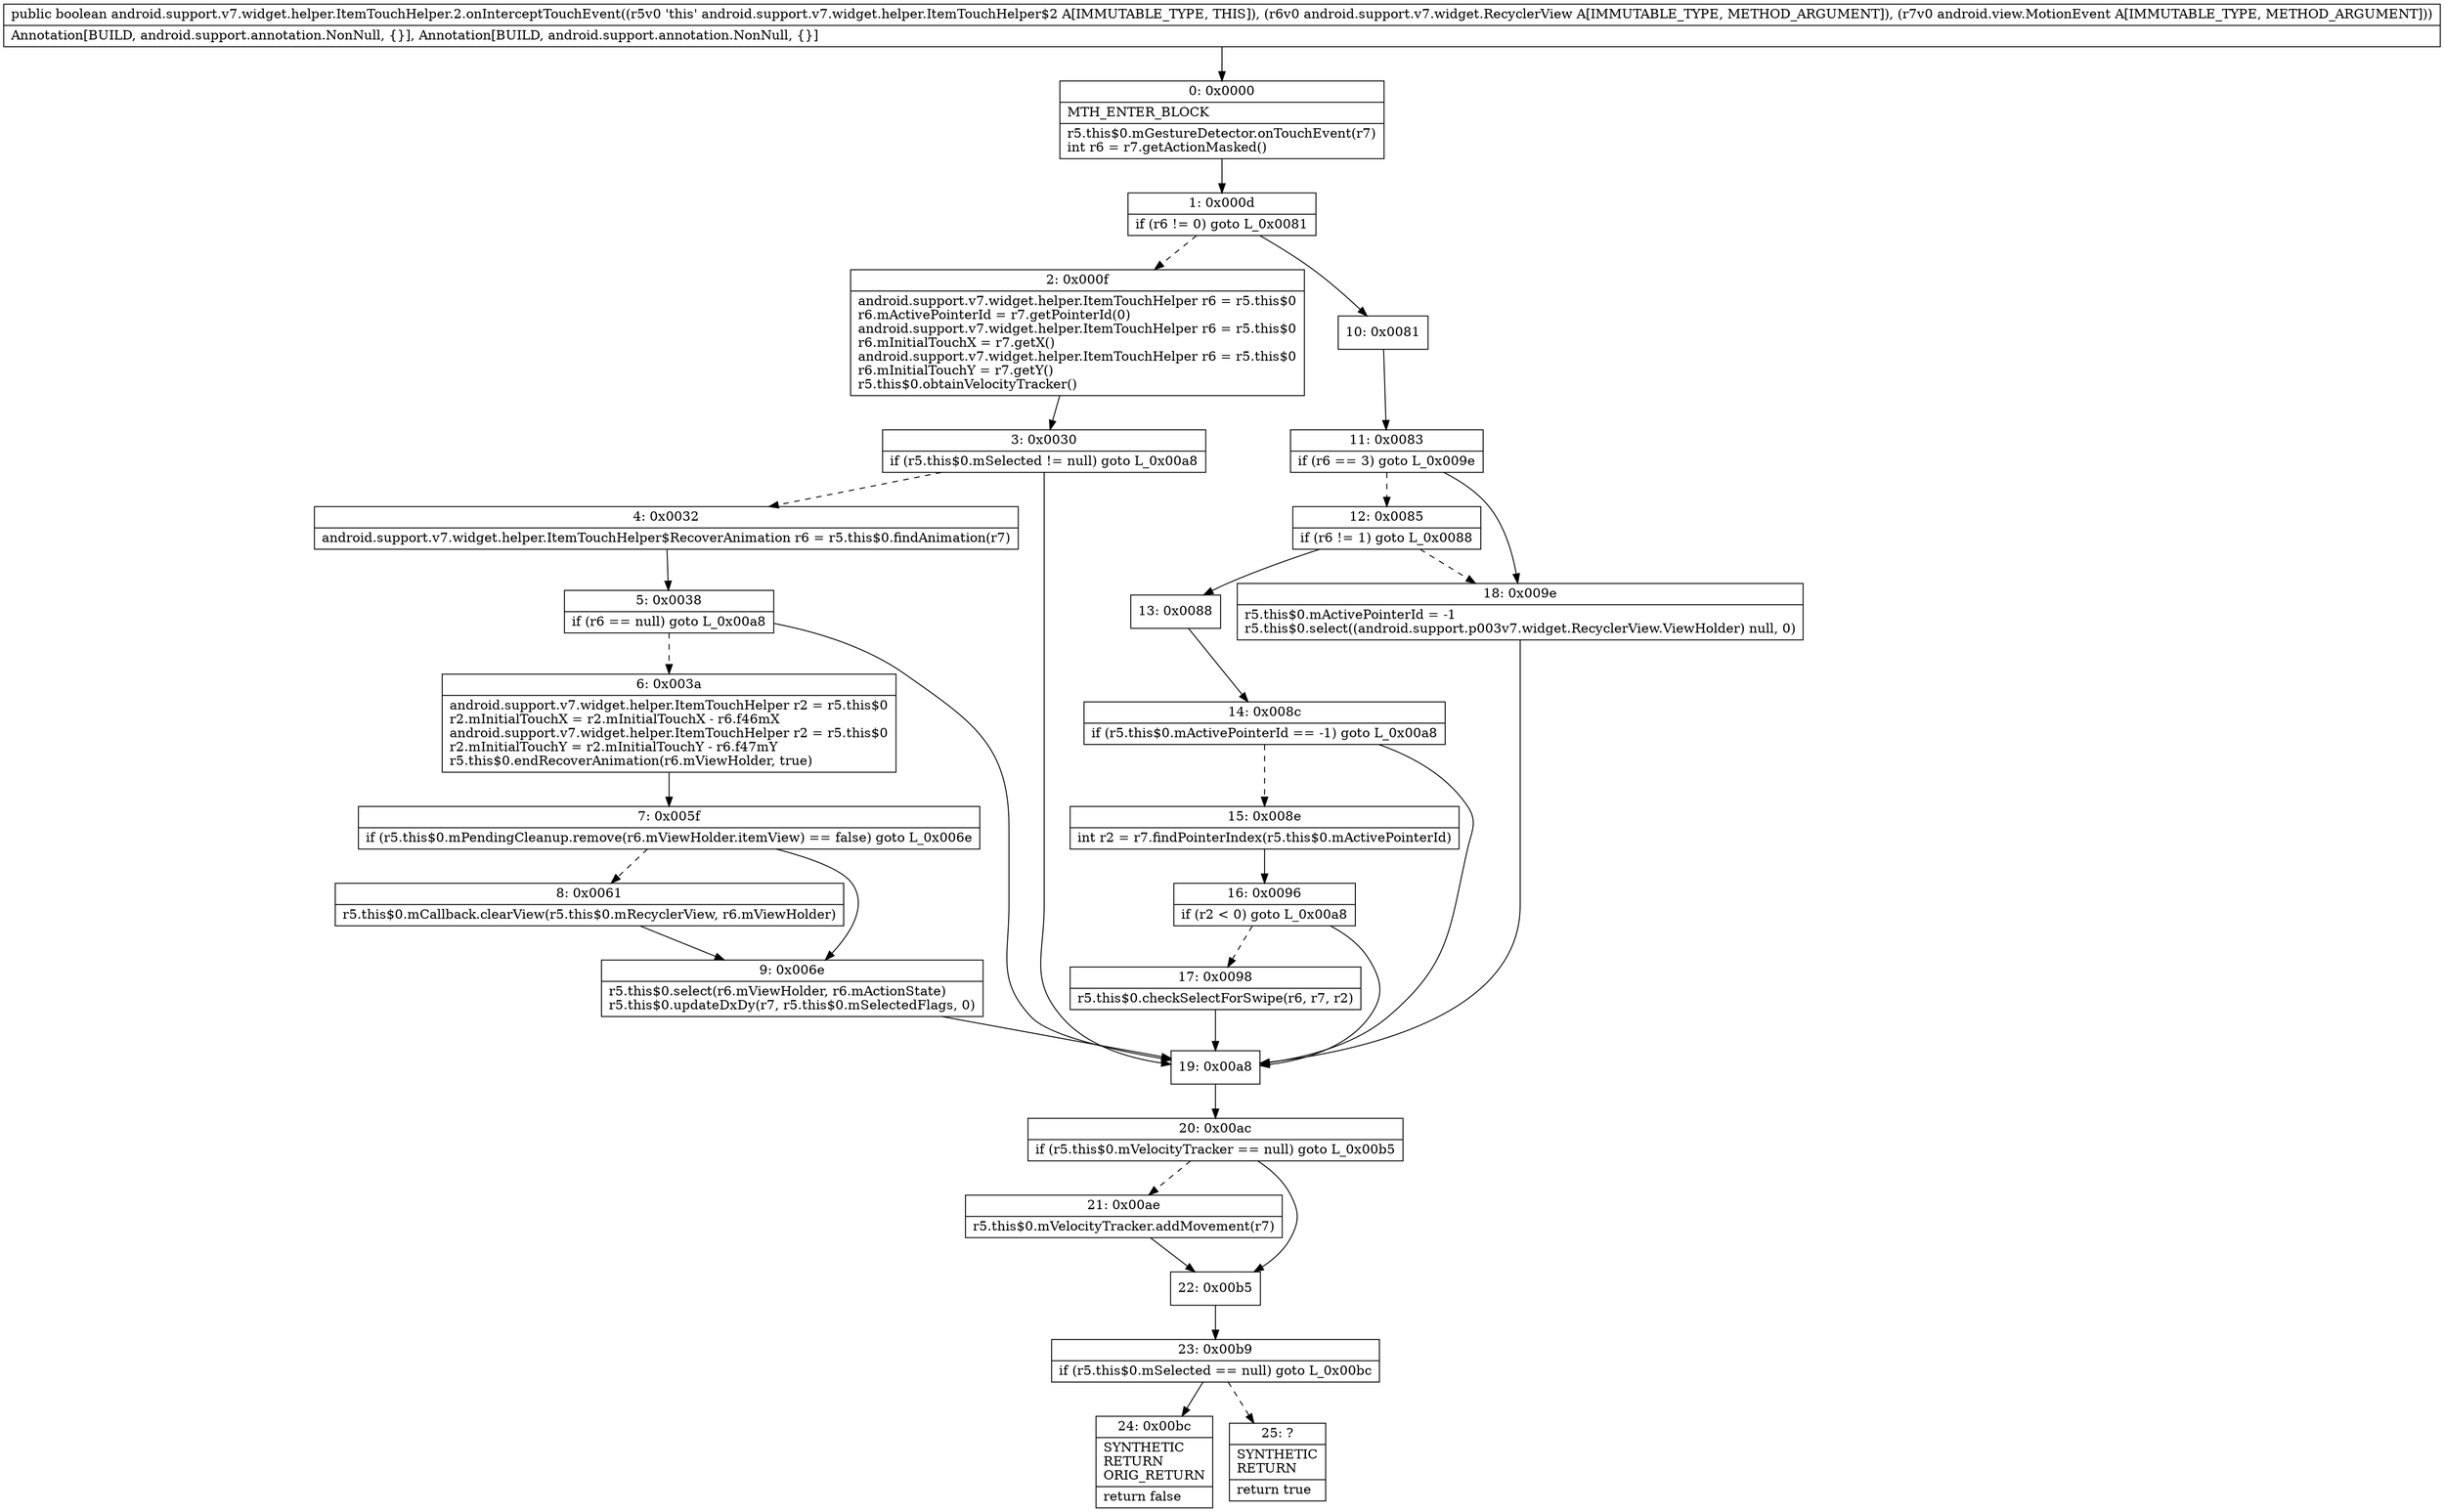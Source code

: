 digraph "CFG forandroid.support.v7.widget.helper.ItemTouchHelper.2.onInterceptTouchEvent(Landroid\/support\/v7\/widget\/RecyclerView;Landroid\/view\/MotionEvent;)Z" {
Node_0 [shape=record,label="{0\:\ 0x0000|MTH_ENTER_BLOCK\l|r5.this$0.mGestureDetector.onTouchEvent(r7)\lint r6 = r7.getActionMasked()\l}"];
Node_1 [shape=record,label="{1\:\ 0x000d|if (r6 != 0) goto L_0x0081\l}"];
Node_2 [shape=record,label="{2\:\ 0x000f|android.support.v7.widget.helper.ItemTouchHelper r6 = r5.this$0\lr6.mActivePointerId = r7.getPointerId(0)\landroid.support.v7.widget.helper.ItemTouchHelper r6 = r5.this$0\lr6.mInitialTouchX = r7.getX()\landroid.support.v7.widget.helper.ItemTouchHelper r6 = r5.this$0\lr6.mInitialTouchY = r7.getY()\lr5.this$0.obtainVelocityTracker()\l}"];
Node_3 [shape=record,label="{3\:\ 0x0030|if (r5.this$0.mSelected != null) goto L_0x00a8\l}"];
Node_4 [shape=record,label="{4\:\ 0x0032|android.support.v7.widget.helper.ItemTouchHelper$RecoverAnimation r6 = r5.this$0.findAnimation(r7)\l}"];
Node_5 [shape=record,label="{5\:\ 0x0038|if (r6 == null) goto L_0x00a8\l}"];
Node_6 [shape=record,label="{6\:\ 0x003a|android.support.v7.widget.helper.ItemTouchHelper r2 = r5.this$0\lr2.mInitialTouchX = r2.mInitialTouchX \- r6.f46mX\landroid.support.v7.widget.helper.ItemTouchHelper r2 = r5.this$0\lr2.mInitialTouchY = r2.mInitialTouchY \- r6.f47mY\lr5.this$0.endRecoverAnimation(r6.mViewHolder, true)\l}"];
Node_7 [shape=record,label="{7\:\ 0x005f|if (r5.this$0.mPendingCleanup.remove(r6.mViewHolder.itemView) == false) goto L_0x006e\l}"];
Node_8 [shape=record,label="{8\:\ 0x0061|r5.this$0.mCallback.clearView(r5.this$0.mRecyclerView, r6.mViewHolder)\l}"];
Node_9 [shape=record,label="{9\:\ 0x006e|r5.this$0.select(r6.mViewHolder, r6.mActionState)\lr5.this$0.updateDxDy(r7, r5.this$0.mSelectedFlags, 0)\l}"];
Node_10 [shape=record,label="{10\:\ 0x0081}"];
Node_11 [shape=record,label="{11\:\ 0x0083|if (r6 == 3) goto L_0x009e\l}"];
Node_12 [shape=record,label="{12\:\ 0x0085|if (r6 != 1) goto L_0x0088\l}"];
Node_13 [shape=record,label="{13\:\ 0x0088}"];
Node_14 [shape=record,label="{14\:\ 0x008c|if (r5.this$0.mActivePointerId == \-1) goto L_0x00a8\l}"];
Node_15 [shape=record,label="{15\:\ 0x008e|int r2 = r7.findPointerIndex(r5.this$0.mActivePointerId)\l}"];
Node_16 [shape=record,label="{16\:\ 0x0096|if (r2 \< 0) goto L_0x00a8\l}"];
Node_17 [shape=record,label="{17\:\ 0x0098|r5.this$0.checkSelectForSwipe(r6, r7, r2)\l}"];
Node_18 [shape=record,label="{18\:\ 0x009e|r5.this$0.mActivePointerId = \-1\lr5.this$0.select((android.support.p003v7.widget.RecyclerView.ViewHolder) null, 0)\l}"];
Node_19 [shape=record,label="{19\:\ 0x00a8}"];
Node_20 [shape=record,label="{20\:\ 0x00ac|if (r5.this$0.mVelocityTracker == null) goto L_0x00b5\l}"];
Node_21 [shape=record,label="{21\:\ 0x00ae|r5.this$0.mVelocityTracker.addMovement(r7)\l}"];
Node_22 [shape=record,label="{22\:\ 0x00b5}"];
Node_23 [shape=record,label="{23\:\ 0x00b9|if (r5.this$0.mSelected == null) goto L_0x00bc\l}"];
Node_24 [shape=record,label="{24\:\ 0x00bc|SYNTHETIC\lRETURN\lORIG_RETURN\l|return false\l}"];
Node_25 [shape=record,label="{25\:\ ?|SYNTHETIC\lRETURN\l|return true\l}"];
MethodNode[shape=record,label="{public boolean android.support.v7.widget.helper.ItemTouchHelper.2.onInterceptTouchEvent((r5v0 'this' android.support.v7.widget.helper.ItemTouchHelper$2 A[IMMUTABLE_TYPE, THIS]), (r6v0 android.support.v7.widget.RecyclerView A[IMMUTABLE_TYPE, METHOD_ARGUMENT]), (r7v0 android.view.MotionEvent A[IMMUTABLE_TYPE, METHOD_ARGUMENT]))  | Annotation[BUILD, android.support.annotation.NonNull, \{\}], Annotation[BUILD, android.support.annotation.NonNull, \{\}]\l}"];
MethodNode -> Node_0;
Node_0 -> Node_1;
Node_1 -> Node_2[style=dashed];
Node_1 -> Node_10;
Node_2 -> Node_3;
Node_3 -> Node_4[style=dashed];
Node_3 -> Node_19;
Node_4 -> Node_5;
Node_5 -> Node_6[style=dashed];
Node_5 -> Node_19;
Node_6 -> Node_7;
Node_7 -> Node_8[style=dashed];
Node_7 -> Node_9;
Node_8 -> Node_9;
Node_9 -> Node_19;
Node_10 -> Node_11;
Node_11 -> Node_12[style=dashed];
Node_11 -> Node_18;
Node_12 -> Node_13;
Node_12 -> Node_18[style=dashed];
Node_13 -> Node_14;
Node_14 -> Node_15[style=dashed];
Node_14 -> Node_19;
Node_15 -> Node_16;
Node_16 -> Node_17[style=dashed];
Node_16 -> Node_19;
Node_17 -> Node_19;
Node_18 -> Node_19;
Node_19 -> Node_20;
Node_20 -> Node_21[style=dashed];
Node_20 -> Node_22;
Node_21 -> Node_22;
Node_22 -> Node_23;
Node_23 -> Node_24;
Node_23 -> Node_25[style=dashed];
}

